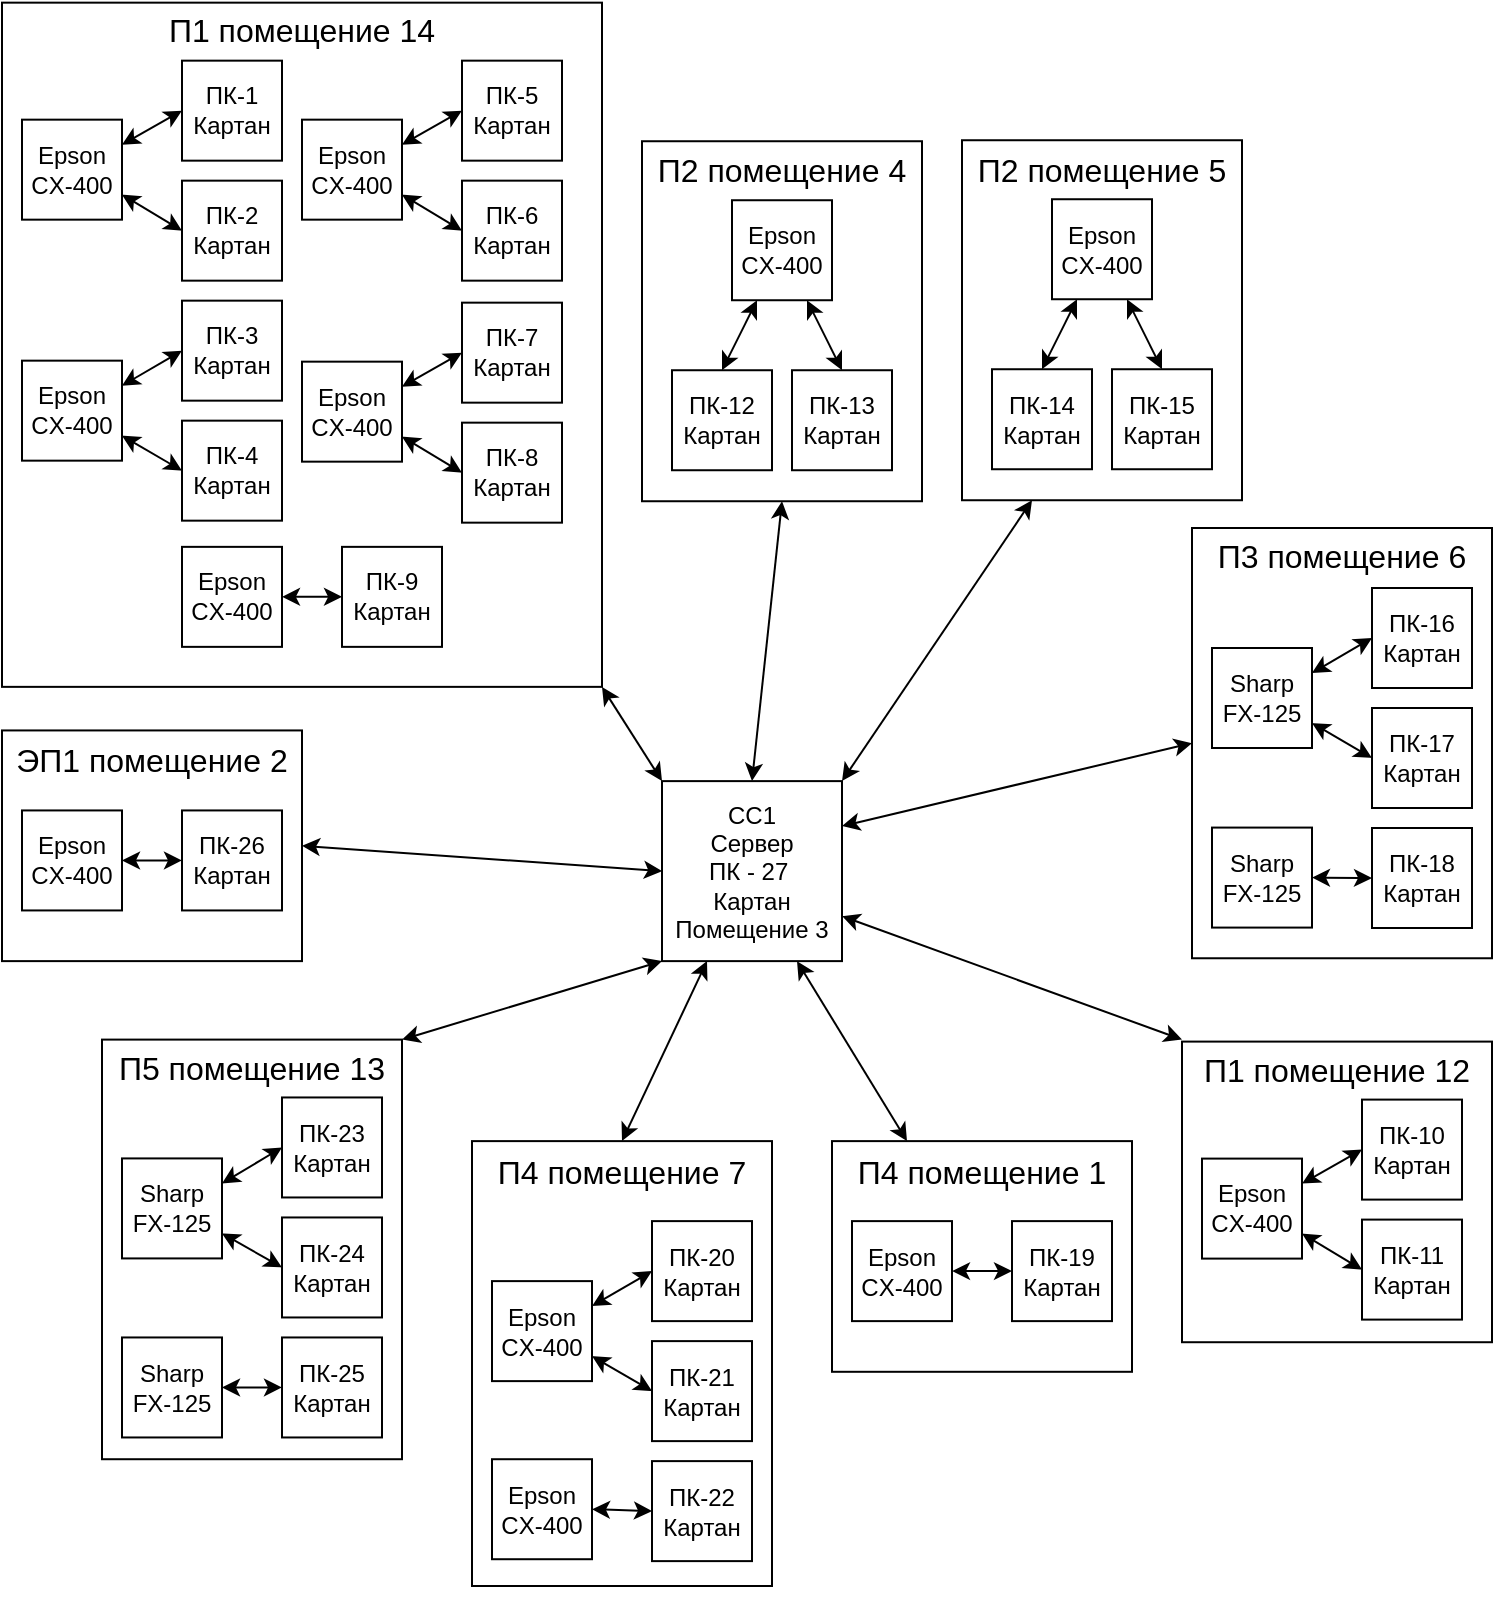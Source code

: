 <mxfile version="22.0.8" type="device">
  <diagram name="Страница — 1" id="oxzbA5n8rJRtIyU1qTe0">
    <mxGraphModel dx="796" dy="455" grid="1" gridSize="10" guides="1" tooltips="1" connect="1" arrows="1" fold="1" page="1" pageScale="1" pageWidth="1169" pageHeight="1654" math="0" shadow="0">
      <root>
        <mxCell id="0" />
        <mxCell id="1" parent="0" />
        <mxCell id="Uqh7qtUiNtsoXa3L5GKs-1" value="" style="rounded=0;whiteSpace=wrap;html=1;" vertex="1" parent="1">
          <mxGeometry x="170" y="18.33" width="300" height="342.1" as="geometry" />
        </mxCell>
        <mxCell id="Uqh7qtUiNtsoXa3L5GKs-2" value="&lt;font style=&quot;font-size: 16px;&quot;&gt;П1 помещение 14&lt;/font&gt;" style="text;html=1;strokeColor=none;fillColor=none;align=center;verticalAlign=middle;whiteSpace=wrap;rounded=0;" vertex="1" parent="1">
          <mxGeometry x="170" y="17.33" width="300" height="30" as="geometry" />
        </mxCell>
        <mxCell id="Uqh7qtUiNtsoXa3L5GKs-3" value="ПК-1&lt;br&gt;Картан" style="whiteSpace=wrap;html=1;aspect=fixed;" vertex="1" parent="1">
          <mxGeometry x="260" y="47.33" width="50" height="50" as="geometry" />
        </mxCell>
        <mxCell id="Uqh7qtUiNtsoXa3L5GKs-4" value="" style="endArrow=classic;startArrow=classic;html=1;rounded=0;exitX=1;exitY=0.25;exitDx=0;exitDy=0;entryX=0;entryY=0.5;entryDx=0;entryDy=0;" edge="1" parent="1" source="Uqh7qtUiNtsoXa3L5GKs-5" target="Uqh7qtUiNtsoXa3L5GKs-3">
          <mxGeometry width="50" height="50" relative="1" as="geometry">
            <mxPoint x="230" y="72.33" as="sourcePoint" />
            <mxPoint x="510" y="207.33" as="targetPoint" />
          </mxGeometry>
        </mxCell>
        <mxCell id="Uqh7qtUiNtsoXa3L5GKs-5" value="Epson&lt;br&gt;CX-400" style="whiteSpace=wrap;html=1;aspect=fixed;" vertex="1" parent="1">
          <mxGeometry x="180" y="76.83" width="50" height="50" as="geometry" />
        </mxCell>
        <mxCell id="Uqh7qtUiNtsoXa3L5GKs-6" value="ПК-2&lt;br&gt;Картан" style="whiteSpace=wrap;html=1;aspect=fixed;" vertex="1" parent="1">
          <mxGeometry x="260" y="107.33" width="50" height="50" as="geometry" />
        </mxCell>
        <mxCell id="Uqh7qtUiNtsoXa3L5GKs-7" value="" style="endArrow=classic;startArrow=classic;html=1;rounded=0;exitX=1;exitY=0.75;exitDx=0;exitDy=0;entryX=0;entryY=0.5;entryDx=0;entryDy=0;" edge="1" parent="1" source="Uqh7qtUiNtsoXa3L5GKs-5" target="Uqh7qtUiNtsoXa3L5GKs-6">
          <mxGeometry width="50" height="50" relative="1" as="geometry">
            <mxPoint x="460" y="317.33" as="sourcePoint" />
            <mxPoint x="510" y="267.33" as="targetPoint" />
          </mxGeometry>
        </mxCell>
        <mxCell id="Uqh7qtUiNtsoXa3L5GKs-8" value="ПК-3&lt;br&gt;Картан" style="whiteSpace=wrap;html=1;aspect=fixed;" vertex="1" parent="1">
          <mxGeometry x="260" y="167.33" width="50" height="50" as="geometry" />
        </mxCell>
        <mxCell id="Uqh7qtUiNtsoXa3L5GKs-9" value="" style="endArrow=classic;startArrow=classic;html=1;rounded=0;exitX=1;exitY=0.25;exitDx=0;exitDy=0;entryX=0;entryY=0.5;entryDx=0;entryDy=0;" edge="1" parent="1" source="Uqh7qtUiNtsoXa3L5GKs-10" target="Uqh7qtUiNtsoXa3L5GKs-8">
          <mxGeometry width="50" height="50" relative="1" as="geometry">
            <mxPoint x="230" y="192.33" as="sourcePoint" />
            <mxPoint x="510" y="327.33" as="targetPoint" />
          </mxGeometry>
        </mxCell>
        <mxCell id="Uqh7qtUiNtsoXa3L5GKs-10" value="Epson&lt;br&gt;CX-400" style="whiteSpace=wrap;html=1;aspect=fixed;" vertex="1" parent="1">
          <mxGeometry x="180" y="197.33" width="50" height="50" as="geometry" />
        </mxCell>
        <mxCell id="Uqh7qtUiNtsoXa3L5GKs-11" value="ПК-4&lt;br&gt;Картан" style="whiteSpace=wrap;html=1;aspect=fixed;" vertex="1" parent="1">
          <mxGeometry x="260" y="227.33" width="50" height="50" as="geometry" />
        </mxCell>
        <mxCell id="Uqh7qtUiNtsoXa3L5GKs-12" value="" style="endArrow=classic;startArrow=classic;html=1;rounded=0;exitX=1;exitY=0.75;exitDx=0;exitDy=0;entryX=0;entryY=0.5;entryDx=0;entryDy=0;" edge="1" parent="1" source="Uqh7qtUiNtsoXa3L5GKs-10" target="Uqh7qtUiNtsoXa3L5GKs-11">
          <mxGeometry width="50" height="50" relative="1" as="geometry">
            <mxPoint x="460" y="437.33" as="sourcePoint" />
            <mxPoint x="510" y="387.33" as="targetPoint" />
          </mxGeometry>
        </mxCell>
        <mxCell id="Uqh7qtUiNtsoXa3L5GKs-13" value="" style="rounded=0;whiteSpace=wrap;html=1;" vertex="1" parent="1">
          <mxGeometry x="765" y="281" width="150" height="215.13" as="geometry" />
        </mxCell>
        <mxCell id="Uqh7qtUiNtsoXa3L5GKs-14" value="&lt;font style=&quot;font-size: 16px;&quot;&gt;П3 помещение 6&lt;/font&gt;" style="text;html=1;strokeColor=none;fillColor=none;align=center;verticalAlign=middle;whiteSpace=wrap;rounded=0;" vertex="1" parent="1">
          <mxGeometry x="765" y="280" width="150" height="30" as="geometry" />
        </mxCell>
        <mxCell id="Uqh7qtUiNtsoXa3L5GKs-15" value="ПК-16&lt;br&gt;Картан" style="whiteSpace=wrap;html=1;aspect=fixed;" vertex="1" parent="1">
          <mxGeometry x="855" y="311" width="50" height="50" as="geometry" />
        </mxCell>
        <mxCell id="Uqh7qtUiNtsoXa3L5GKs-16" value="" style="endArrow=classic;startArrow=classic;html=1;rounded=0;exitX=1;exitY=0.25;exitDx=0;exitDy=0;entryX=0;entryY=0.5;entryDx=0;entryDy=0;" edge="1" parent="1" source="Uqh7qtUiNtsoXa3L5GKs-17" target="Uqh7qtUiNtsoXa3L5GKs-15">
          <mxGeometry width="50" height="50" relative="1" as="geometry">
            <mxPoint x="825" y="336" as="sourcePoint" />
            <mxPoint x="1105" y="471" as="targetPoint" />
          </mxGeometry>
        </mxCell>
        <mxCell id="Uqh7qtUiNtsoXa3L5GKs-17" value="Sharp&lt;br&gt;FX-125" style="whiteSpace=wrap;html=1;aspect=fixed;" vertex="1" parent="1">
          <mxGeometry x="775" y="341" width="50" height="50" as="geometry" />
        </mxCell>
        <mxCell id="Uqh7qtUiNtsoXa3L5GKs-18" value="ПК-17&lt;br&gt;Картан" style="whiteSpace=wrap;html=1;aspect=fixed;" vertex="1" parent="1">
          <mxGeometry x="855" y="371" width="50" height="50" as="geometry" />
        </mxCell>
        <mxCell id="Uqh7qtUiNtsoXa3L5GKs-19" value="" style="endArrow=classic;startArrow=classic;html=1;rounded=0;exitX=1;exitY=0.75;exitDx=0;exitDy=0;entryX=0;entryY=0.5;entryDx=0;entryDy=0;" edge="1" parent="1" source="Uqh7qtUiNtsoXa3L5GKs-17" target="Uqh7qtUiNtsoXa3L5GKs-18">
          <mxGeometry width="50" height="50" relative="1" as="geometry">
            <mxPoint x="1055" y="581" as="sourcePoint" />
            <mxPoint x="1105" y="531" as="targetPoint" />
          </mxGeometry>
        </mxCell>
        <mxCell id="Uqh7qtUiNtsoXa3L5GKs-20" value="ПК-18&lt;br&gt;Картан" style="whiteSpace=wrap;html=1;aspect=fixed;" vertex="1" parent="1">
          <mxGeometry x="855" y="431" width="50" height="50" as="geometry" />
        </mxCell>
        <mxCell id="Uqh7qtUiNtsoXa3L5GKs-21" value="" style="endArrow=classic;startArrow=classic;html=1;rounded=0;exitX=1;exitY=0.5;exitDx=0;exitDy=0;entryX=0;entryY=0.5;entryDx=0;entryDy=0;" edge="1" parent="1" source="Uqh7qtUiNtsoXa3L5GKs-22" target="Uqh7qtUiNtsoXa3L5GKs-20">
          <mxGeometry width="50" height="50" relative="1" as="geometry">
            <mxPoint x="825" y="456" as="sourcePoint" />
            <mxPoint x="1105" y="591" as="targetPoint" />
          </mxGeometry>
        </mxCell>
        <mxCell id="Uqh7qtUiNtsoXa3L5GKs-22" value="Sharp&lt;br style=&quot;border-color: var(--border-color);&quot;&gt;FX-125" style="whiteSpace=wrap;html=1;aspect=fixed;" vertex="1" parent="1">
          <mxGeometry x="775" y="430.79" width="50" height="50" as="geometry" />
        </mxCell>
        <mxCell id="Uqh7qtUiNtsoXa3L5GKs-23" style="edgeStyle=orthogonalEdgeStyle;rounded=0;orthogonalLoop=1;jettySize=auto;html=1;exitX=0.5;exitY=1;exitDx=0;exitDy=0;" edge="1" parent="1" source="Uqh7qtUiNtsoXa3L5GKs-13" target="Uqh7qtUiNtsoXa3L5GKs-13">
          <mxGeometry relative="1" as="geometry" />
        </mxCell>
        <mxCell id="Uqh7qtUiNtsoXa3L5GKs-24" value="" style="rounded=0;whiteSpace=wrap;html=1;" vertex="1" parent="1">
          <mxGeometry x="170" y="382.22" width="150" height="115.34" as="geometry" />
        </mxCell>
        <mxCell id="Uqh7qtUiNtsoXa3L5GKs-25" value="&lt;span style=&quot;font-size: 16px;&quot;&gt;ЭП1 помещение 2&lt;/span&gt;" style="text;html=1;strokeColor=none;fillColor=none;align=center;verticalAlign=middle;whiteSpace=wrap;rounded=0;" vertex="1" parent="1">
          <mxGeometry x="170" y="382.22" width="150" height="30" as="geometry" />
        </mxCell>
        <mxCell id="Uqh7qtUiNtsoXa3L5GKs-26" value="ПК-26&lt;br&gt;Картан" style="whiteSpace=wrap;html=1;aspect=fixed;" vertex="1" parent="1">
          <mxGeometry x="260" y="422.22" width="50" height="50" as="geometry" />
        </mxCell>
        <mxCell id="Uqh7qtUiNtsoXa3L5GKs-27" value="" style="endArrow=classic;startArrow=classic;html=1;rounded=0;exitX=1;exitY=0.5;exitDx=0;exitDy=0;entryX=0;entryY=0.5;entryDx=0;entryDy=0;" edge="1" parent="1" source="Uqh7qtUiNtsoXa3L5GKs-28" target="Uqh7qtUiNtsoXa3L5GKs-26">
          <mxGeometry width="50" height="50" relative="1" as="geometry">
            <mxPoint x="230" y="447.22" as="sourcePoint" />
            <mxPoint x="510" y="582.22" as="targetPoint" />
          </mxGeometry>
        </mxCell>
        <mxCell id="Uqh7qtUiNtsoXa3L5GKs-28" value="Epson&lt;br&gt;CX-400" style="whiteSpace=wrap;html=1;aspect=fixed;" vertex="1" parent="1">
          <mxGeometry x="180" y="422.22" width="50" height="50" as="geometry" />
        </mxCell>
        <mxCell id="Uqh7qtUiNtsoXa3L5GKs-29" value="СС1&lt;br&gt;Сервер&lt;br&gt;ПК - 27&amp;nbsp;&lt;br&gt;Картан&lt;br&gt;Помещение 3" style="rounded=0;whiteSpace=wrap;html=1;" vertex="1" parent="1">
          <mxGeometry x="500" y="407.56" width="90" height="90" as="geometry" />
        </mxCell>
        <mxCell id="Uqh7qtUiNtsoXa3L5GKs-30" value="" style="rounded=0;whiteSpace=wrap;html=1;" vertex="1" parent="1">
          <mxGeometry x="490" y="87.62" width="140" height="180" as="geometry" />
        </mxCell>
        <mxCell id="Uqh7qtUiNtsoXa3L5GKs-31" value="Epson&lt;br&gt;CX-400" style="whiteSpace=wrap;html=1;aspect=fixed;" vertex="1" parent="1">
          <mxGeometry x="535" y="117.12" width="50" height="50" as="geometry" />
        </mxCell>
        <mxCell id="Uqh7qtUiNtsoXa3L5GKs-32" value="&lt;font style=&quot;font-size: 16px;&quot;&gt;П2 помещение 4&lt;/font&gt;" style="text;html=1;strokeColor=none;fillColor=none;align=center;verticalAlign=middle;whiteSpace=wrap;rounded=0;" vertex="1" parent="1">
          <mxGeometry x="490" y="87.12" width="140" height="30" as="geometry" />
        </mxCell>
        <mxCell id="Uqh7qtUiNtsoXa3L5GKs-33" value="ПК-12&lt;br&gt;Картан" style="whiteSpace=wrap;html=1;aspect=fixed;" vertex="1" parent="1">
          <mxGeometry x="505" y="202.12" width="50" height="50" as="geometry" />
        </mxCell>
        <mxCell id="Uqh7qtUiNtsoXa3L5GKs-34" value="" style="endArrow=classic;startArrow=classic;html=1;rounded=0;exitX=0.25;exitY=1;exitDx=0;exitDy=0;entryX=0.5;entryY=0;entryDx=0;entryDy=0;" edge="1" parent="1" source="Uqh7qtUiNtsoXa3L5GKs-31" target="Uqh7qtUiNtsoXa3L5GKs-33">
          <mxGeometry width="50" height="50" relative="1" as="geometry">
            <mxPoint x="785" y="336.62" as="sourcePoint" />
            <mxPoint x="835" y="286.62" as="targetPoint" />
          </mxGeometry>
        </mxCell>
        <mxCell id="Uqh7qtUiNtsoXa3L5GKs-35" value="" style="rounded=0;whiteSpace=wrap;html=1;" vertex="1" parent="1">
          <mxGeometry x="220" y="536.8" width="150" height="209.81" as="geometry" />
        </mxCell>
        <mxCell id="Uqh7qtUiNtsoXa3L5GKs-36" value="&lt;font style=&quot;font-size: 16px;&quot;&gt;П5 помещение 13&lt;br&gt;&lt;/font&gt;" style="text;html=1;strokeColor=none;fillColor=none;align=center;verticalAlign=middle;whiteSpace=wrap;rounded=0;" vertex="1" parent="1">
          <mxGeometry x="220" y="535.61" width="150" height="30" as="geometry" />
        </mxCell>
        <mxCell id="Uqh7qtUiNtsoXa3L5GKs-37" value="ПК-23&lt;br&gt;Картан" style="whiteSpace=wrap;html=1;aspect=fixed;" vertex="1" parent="1">
          <mxGeometry x="310" y="565.73" width="50" height="50" as="geometry" />
        </mxCell>
        <mxCell id="Uqh7qtUiNtsoXa3L5GKs-38" value="" style="endArrow=classic;startArrow=classic;html=1;rounded=0;exitX=1;exitY=0.25;exitDx=0;exitDy=0;entryX=0;entryY=0.5;entryDx=0;entryDy=0;" edge="1" parent="1" source="Uqh7qtUiNtsoXa3L5GKs-39" target="Uqh7qtUiNtsoXa3L5GKs-37">
          <mxGeometry width="50" height="50" relative="1" as="geometry">
            <mxPoint x="280" y="590.73" as="sourcePoint" />
            <mxPoint x="560" y="725.73" as="targetPoint" />
          </mxGeometry>
        </mxCell>
        <mxCell id="Uqh7qtUiNtsoXa3L5GKs-39" value="Sharp&lt;br style=&quot;border-color: var(--border-color);&quot;&gt;FX-125" style="whiteSpace=wrap;html=1;aspect=fixed;" vertex="1" parent="1">
          <mxGeometry x="230" y="596.21" width="50" height="50" as="geometry" />
        </mxCell>
        <mxCell id="Uqh7qtUiNtsoXa3L5GKs-40" value="ПК-24&lt;br&gt;Картан" style="whiteSpace=wrap;html=1;aspect=fixed;" vertex="1" parent="1">
          <mxGeometry x="310" y="625.73" width="50" height="50" as="geometry" />
        </mxCell>
        <mxCell id="Uqh7qtUiNtsoXa3L5GKs-41" value="" style="endArrow=classic;startArrow=classic;html=1;rounded=0;exitX=1;exitY=0.75;exitDx=0;exitDy=0;entryX=0;entryY=0.5;entryDx=0;entryDy=0;" edge="1" parent="1" source="Uqh7qtUiNtsoXa3L5GKs-39" target="Uqh7qtUiNtsoXa3L5GKs-40">
          <mxGeometry width="50" height="50" relative="1" as="geometry">
            <mxPoint x="510" y="835.73" as="sourcePoint" />
            <mxPoint x="560" y="785.73" as="targetPoint" />
          </mxGeometry>
        </mxCell>
        <mxCell id="Uqh7qtUiNtsoXa3L5GKs-42" value="ПК-25&lt;br&gt;Картан" style="whiteSpace=wrap;html=1;aspect=fixed;" vertex="1" parent="1">
          <mxGeometry x="310" y="685.73" width="50" height="50" as="geometry" />
        </mxCell>
        <mxCell id="Uqh7qtUiNtsoXa3L5GKs-43" value="" style="endArrow=classic;startArrow=classic;html=1;rounded=0;exitX=1;exitY=0.5;exitDx=0;exitDy=0;entryX=0;entryY=0.5;entryDx=0;entryDy=0;" edge="1" parent="1" source="Uqh7qtUiNtsoXa3L5GKs-44" target="Uqh7qtUiNtsoXa3L5GKs-42">
          <mxGeometry width="50" height="50" relative="1" as="geometry">
            <mxPoint x="280" y="710.73" as="sourcePoint" />
            <mxPoint x="560" y="845.73" as="targetPoint" />
          </mxGeometry>
        </mxCell>
        <mxCell id="Uqh7qtUiNtsoXa3L5GKs-44" value="Sharp&lt;br style=&quot;border-color: var(--border-color);&quot;&gt;FX-125" style="whiteSpace=wrap;html=1;aspect=fixed;" vertex="1" parent="1">
          <mxGeometry x="230" y="685.73" width="50" height="50" as="geometry" />
        </mxCell>
        <mxCell id="Uqh7qtUiNtsoXa3L5GKs-45" style="edgeStyle=orthogonalEdgeStyle;rounded=0;orthogonalLoop=1;jettySize=auto;html=1;exitX=0.5;exitY=1;exitDx=0;exitDy=0;" edge="1" parent="1" source="Uqh7qtUiNtsoXa3L5GKs-35" target="Uqh7qtUiNtsoXa3L5GKs-35">
          <mxGeometry relative="1" as="geometry" />
        </mxCell>
        <mxCell id="Uqh7qtUiNtsoXa3L5GKs-46" style="edgeStyle=orthogonalEdgeStyle;rounded=0;orthogonalLoop=1;jettySize=auto;html=1;exitX=0.5;exitY=1;exitDx=0;exitDy=0;" edge="1" parent="1" source="Uqh7qtUiNtsoXa3L5GKs-30" target="Uqh7qtUiNtsoXa3L5GKs-30">
          <mxGeometry relative="1" as="geometry" />
        </mxCell>
        <mxCell id="Uqh7qtUiNtsoXa3L5GKs-47" value="" style="rounded=0;whiteSpace=wrap;html=1;" vertex="1" parent="1">
          <mxGeometry x="405" y="587.56" width="150" height="222.44" as="geometry" />
        </mxCell>
        <mxCell id="Uqh7qtUiNtsoXa3L5GKs-48" value="&lt;font style=&quot;font-size: 16px;&quot;&gt;П4 помещение 7&lt;br&gt;&lt;/font&gt;" style="text;html=1;strokeColor=none;fillColor=none;align=center;verticalAlign=middle;whiteSpace=wrap;rounded=0;" vertex="1" parent="1">
          <mxGeometry x="405" y="587.56" width="150" height="30" as="geometry" />
        </mxCell>
        <mxCell id="Uqh7qtUiNtsoXa3L5GKs-49" value="ПК-20&lt;br&gt;Картан" style="whiteSpace=wrap;html=1;aspect=fixed;" vertex="1" parent="1">
          <mxGeometry x="495" y="627.56" width="50" height="50" as="geometry" />
        </mxCell>
        <mxCell id="Uqh7qtUiNtsoXa3L5GKs-50" value="" style="endArrow=classic;startArrow=classic;html=1;rounded=0;exitX=1;exitY=0.25;exitDx=0;exitDy=0;entryX=0;entryY=0.5;entryDx=0;entryDy=0;" edge="1" parent="1" source="Uqh7qtUiNtsoXa3L5GKs-51" target="Uqh7qtUiNtsoXa3L5GKs-49">
          <mxGeometry width="50" height="50" relative="1" as="geometry">
            <mxPoint x="465" y="652.56" as="sourcePoint" />
            <mxPoint x="745" y="787.56" as="targetPoint" />
          </mxGeometry>
        </mxCell>
        <mxCell id="Uqh7qtUiNtsoXa3L5GKs-51" value="Epson&lt;br style=&quot;border-color: var(--border-color);&quot;&gt;CX-400" style="whiteSpace=wrap;html=1;aspect=fixed;" vertex="1" parent="1">
          <mxGeometry x="415" y="657.56" width="50" height="50" as="geometry" />
        </mxCell>
        <mxCell id="Uqh7qtUiNtsoXa3L5GKs-52" value="ПК-21&lt;br&gt;Картан" style="whiteSpace=wrap;html=1;aspect=fixed;" vertex="1" parent="1">
          <mxGeometry x="495" y="687.56" width="50" height="50" as="geometry" />
        </mxCell>
        <mxCell id="Uqh7qtUiNtsoXa3L5GKs-53" value="" style="endArrow=classic;startArrow=classic;html=1;rounded=0;exitX=1;exitY=0.75;exitDx=0;exitDy=0;entryX=0;entryY=0.5;entryDx=0;entryDy=0;" edge="1" parent="1" source="Uqh7qtUiNtsoXa3L5GKs-51" target="Uqh7qtUiNtsoXa3L5GKs-52">
          <mxGeometry width="50" height="50" relative="1" as="geometry">
            <mxPoint x="695" y="897.56" as="sourcePoint" />
            <mxPoint x="745" y="847.56" as="targetPoint" />
          </mxGeometry>
        </mxCell>
        <mxCell id="Uqh7qtUiNtsoXa3L5GKs-54" value="ПК-22&lt;br&gt;Картан" style="whiteSpace=wrap;html=1;aspect=fixed;" vertex="1" parent="1">
          <mxGeometry x="495" y="747.56" width="50" height="50" as="geometry" />
        </mxCell>
        <mxCell id="Uqh7qtUiNtsoXa3L5GKs-55" value="" style="endArrow=classic;startArrow=classic;html=1;rounded=0;exitX=1;exitY=0.5;exitDx=0;exitDy=0;entryX=0;entryY=0.5;entryDx=0;entryDy=0;" edge="1" parent="1" source="Uqh7qtUiNtsoXa3L5GKs-56" target="Uqh7qtUiNtsoXa3L5GKs-54">
          <mxGeometry width="50" height="50" relative="1" as="geometry">
            <mxPoint x="465" y="772.56" as="sourcePoint" />
            <mxPoint x="745" y="907.56" as="targetPoint" />
          </mxGeometry>
        </mxCell>
        <mxCell id="Uqh7qtUiNtsoXa3L5GKs-56" value="Epson&lt;br style=&quot;border-color: var(--border-color);&quot;&gt;CX-400" style="whiteSpace=wrap;html=1;aspect=fixed;" vertex="1" parent="1">
          <mxGeometry x="415" y="746.61" width="50" height="50" as="geometry" />
        </mxCell>
        <mxCell id="Uqh7qtUiNtsoXa3L5GKs-59" style="edgeStyle=orthogonalEdgeStyle;rounded=0;orthogonalLoop=1;jettySize=auto;html=1;exitX=0.5;exitY=1;exitDx=0;exitDy=0;" edge="1" parent="1" source="Uqh7qtUiNtsoXa3L5GKs-47" target="Uqh7qtUiNtsoXa3L5GKs-47">
          <mxGeometry relative="1" as="geometry" />
        </mxCell>
        <mxCell id="Uqh7qtUiNtsoXa3L5GKs-60" value="ПК-13&lt;br&gt;Картан" style="whiteSpace=wrap;html=1;aspect=fixed;" vertex="1" parent="1">
          <mxGeometry x="565" y="202.12" width="50" height="50" as="geometry" />
        </mxCell>
        <mxCell id="Uqh7qtUiNtsoXa3L5GKs-61" value="" style="endArrow=classic;startArrow=classic;html=1;rounded=0;exitX=0.5;exitY=0;exitDx=0;exitDy=0;entryX=0.75;entryY=1;entryDx=0;entryDy=0;" edge="1" parent="1" source="Uqh7qtUiNtsoXa3L5GKs-60" target="Uqh7qtUiNtsoXa3L5GKs-31">
          <mxGeometry width="50" height="50" relative="1" as="geometry">
            <mxPoint x="495" y="197.12" as="sourcePoint" />
            <mxPoint x="545" y="147.12" as="targetPoint" />
          </mxGeometry>
        </mxCell>
        <mxCell id="Uqh7qtUiNtsoXa3L5GKs-67" style="edgeStyle=orthogonalEdgeStyle;rounded=0;orthogonalLoop=1;jettySize=auto;html=1;exitX=0.5;exitY=1;exitDx=0;exitDy=0;" edge="1" parent="1" source="Uqh7qtUiNtsoXa3L5GKs-1" target="Uqh7qtUiNtsoXa3L5GKs-1">
          <mxGeometry relative="1" as="geometry" />
        </mxCell>
        <mxCell id="Uqh7qtUiNtsoXa3L5GKs-71" value="" style="rounded=0;whiteSpace=wrap;html=1;" vertex="1" parent="1">
          <mxGeometry x="760" y="537.8" width="155" height="150.31" as="geometry" />
        </mxCell>
        <mxCell id="Uqh7qtUiNtsoXa3L5GKs-72" value="&lt;font style=&quot;font-size: 16px;&quot;&gt;П1 помещение 12&lt;/font&gt;" style="text;html=1;strokeColor=none;fillColor=none;align=center;verticalAlign=middle;whiteSpace=wrap;rounded=0;" vertex="1" parent="1">
          <mxGeometry x="760" y="536.8" width="155" height="30" as="geometry" />
        </mxCell>
        <mxCell id="Uqh7qtUiNtsoXa3L5GKs-73" value="ПК-10&lt;br&gt;Картан" style="whiteSpace=wrap;html=1;aspect=fixed;" vertex="1" parent="1">
          <mxGeometry x="850" y="566.8" width="50" height="50" as="geometry" />
        </mxCell>
        <mxCell id="Uqh7qtUiNtsoXa3L5GKs-74" value="" style="endArrow=classic;startArrow=classic;html=1;rounded=0;exitX=1;exitY=0.25;exitDx=0;exitDy=0;entryX=0;entryY=0.5;entryDx=0;entryDy=0;" edge="1" parent="1" source="Uqh7qtUiNtsoXa3L5GKs-75" target="Uqh7qtUiNtsoXa3L5GKs-73">
          <mxGeometry width="50" height="50" relative="1" as="geometry">
            <mxPoint x="820" y="591.8" as="sourcePoint" />
            <mxPoint x="1100" y="726.8" as="targetPoint" />
          </mxGeometry>
        </mxCell>
        <mxCell id="Uqh7qtUiNtsoXa3L5GKs-75" value="Epson&lt;br&gt;CX-400" style="whiteSpace=wrap;html=1;aspect=fixed;" vertex="1" parent="1">
          <mxGeometry x="770" y="596.3" width="50" height="50" as="geometry" />
        </mxCell>
        <mxCell id="Uqh7qtUiNtsoXa3L5GKs-76" value="ПК-11&lt;br&gt;Картан" style="whiteSpace=wrap;html=1;aspect=fixed;" vertex="1" parent="1">
          <mxGeometry x="850" y="626.8" width="50" height="50" as="geometry" />
        </mxCell>
        <mxCell id="Uqh7qtUiNtsoXa3L5GKs-77" value="" style="endArrow=classic;startArrow=classic;html=1;rounded=0;exitX=1;exitY=0.75;exitDx=0;exitDy=0;entryX=0;entryY=0.5;entryDx=0;entryDy=0;" edge="1" parent="1" source="Uqh7qtUiNtsoXa3L5GKs-75" target="Uqh7qtUiNtsoXa3L5GKs-76">
          <mxGeometry width="50" height="50" relative="1" as="geometry">
            <mxPoint x="1050" y="836.8" as="sourcePoint" />
            <mxPoint x="1100" y="786.8" as="targetPoint" />
          </mxGeometry>
        </mxCell>
        <mxCell id="Uqh7qtUiNtsoXa3L5GKs-83" style="edgeStyle=orthogonalEdgeStyle;rounded=0;orthogonalLoop=1;jettySize=auto;html=1;exitX=0.5;exitY=1;exitDx=0;exitDy=0;" edge="1" parent="1" source="Uqh7qtUiNtsoXa3L5GKs-71" target="Uqh7qtUiNtsoXa3L5GKs-71">
          <mxGeometry relative="1" as="geometry" />
        </mxCell>
        <mxCell id="Uqh7qtUiNtsoXa3L5GKs-89" value="" style="endArrow=classic;startArrow=classic;html=1;rounded=0;exitX=1;exitY=1;exitDx=0;exitDy=0;entryX=0;entryY=0;entryDx=0;entryDy=0;" edge="1" parent="1" source="Uqh7qtUiNtsoXa3L5GKs-1" target="Uqh7qtUiNtsoXa3L5GKs-29">
          <mxGeometry width="50" height="50" relative="1" as="geometry">
            <mxPoint x="550" y="292.69" as="sourcePoint" />
            <mxPoint x="600" y="242.69" as="targetPoint" />
          </mxGeometry>
        </mxCell>
        <mxCell id="Uqh7qtUiNtsoXa3L5GKs-90" value="" style="endArrow=classic;startArrow=classic;html=1;rounded=0;exitX=0.5;exitY=1;exitDx=0;exitDy=0;entryX=0.5;entryY=0;entryDx=0;entryDy=0;" edge="1" parent="1" source="Uqh7qtUiNtsoXa3L5GKs-30" target="Uqh7qtUiNtsoXa3L5GKs-29">
          <mxGeometry width="50" height="50" relative="1" as="geometry">
            <mxPoint x="550" y="292.69" as="sourcePoint" />
            <mxPoint x="600" y="242.69" as="targetPoint" />
          </mxGeometry>
        </mxCell>
        <mxCell id="Uqh7qtUiNtsoXa3L5GKs-91" value="" style="endArrow=classic;startArrow=classic;html=1;rounded=0;exitX=0;exitY=0.5;exitDx=0;exitDy=0;entryX=1;entryY=0.25;entryDx=0;entryDy=0;" edge="1" parent="1" source="Uqh7qtUiNtsoXa3L5GKs-13" target="Uqh7qtUiNtsoXa3L5GKs-29">
          <mxGeometry width="50" height="50" relative="1" as="geometry">
            <mxPoint x="550" y="292.69" as="sourcePoint" />
            <mxPoint x="600" y="242.69" as="targetPoint" />
          </mxGeometry>
        </mxCell>
        <mxCell id="Uqh7qtUiNtsoXa3L5GKs-92" value="" style="endArrow=classic;startArrow=classic;html=1;rounded=0;exitX=1;exitY=0.5;exitDx=0;exitDy=0;entryX=0;entryY=0.5;entryDx=0;entryDy=0;" edge="1" parent="1" source="Uqh7qtUiNtsoXa3L5GKs-24" target="Uqh7qtUiNtsoXa3L5GKs-29">
          <mxGeometry width="50" height="50" relative="1" as="geometry">
            <mxPoint x="550" y="472.69" as="sourcePoint" />
            <mxPoint x="600" y="422.69" as="targetPoint" />
          </mxGeometry>
        </mxCell>
        <mxCell id="Uqh7qtUiNtsoXa3L5GKs-93" value="" style="endArrow=classic;startArrow=classic;html=1;rounded=0;exitX=1;exitY=0;exitDx=0;exitDy=0;entryX=0;entryY=1;entryDx=0;entryDy=0;" edge="1" parent="1" source="Uqh7qtUiNtsoXa3L5GKs-35" target="Uqh7qtUiNtsoXa3L5GKs-29">
          <mxGeometry width="50" height="50" relative="1" as="geometry">
            <mxPoint x="550" y="552.69" as="sourcePoint" />
            <mxPoint x="600" y="502.69" as="targetPoint" />
          </mxGeometry>
        </mxCell>
        <mxCell id="Uqh7qtUiNtsoXa3L5GKs-94" value="" style="endArrow=classic;startArrow=classic;html=1;rounded=0;exitX=0.5;exitY=0;exitDx=0;exitDy=0;entryX=0.25;entryY=1;entryDx=0;entryDy=0;" edge="1" parent="1" source="Uqh7qtUiNtsoXa3L5GKs-48" target="Uqh7qtUiNtsoXa3L5GKs-29">
          <mxGeometry width="50" height="50" relative="1" as="geometry">
            <mxPoint x="550" y="552.69" as="sourcePoint" />
            <mxPoint x="600" y="502.69" as="targetPoint" />
          </mxGeometry>
        </mxCell>
        <mxCell id="Uqh7qtUiNtsoXa3L5GKs-95" value="" style="endArrow=classic;startArrow=classic;html=1;rounded=0;entryX=0;entryY=0;entryDx=0;entryDy=0;exitX=1;exitY=0.75;exitDx=0;exitDy=0;" edge="1" parent="1" source="Uqh7qtUiNtsoXa3L5GKs-29" target="Uqh7qtUiNtsoXa3L5GKs-72">
          <mxGeometry width="50" height="50" relative="1" as="geometry">
            <mxPoint x="550" y="552.69" as="sourcePoint" />
            <mxPoint x="600" y="502.69" as="targetPoint" />
          </mxGeometry>
        </mxCell>
        <mxCell id="Uqh7qtUiNtsoXa3L5GKs-96" value="ПК-5&lt;br&gt;Картан" style="whiteSpace=wrap;html=1;aspect=fixed;" vertex="1" parent="1">
          <mxGeometry x="400" y="47.33" width="50" height="50" as="geometry" />
        </mxCell>
        <mxCell id="Uqh7qtUiNtsoXa3L5GKs-97" value="" style="endArrow=classic;startArrow=classic;html=1;rounded=0;exitX=1;exitY=0.25;exitDx=0;exitDy=0;entryX=0;entryY=0.5;entryDx=0;entryDy=0;" edge="1" parent="1" source="Uqh7qtUiNtsoXa3L5GKs-98" target="Uqh7qtUiNtsoXa3L5GKs-96">
          <mxGeometry width="50" height="50" relative="1" as="geometry">
            <mxPoint x="370" y="72.33" as="sourcePoint" />
            <mxPoint x="650" y="207.33" as="targetPoint" />
          </mxGeometry>
        </mxCell>
        <mxCell id="Uqh7qtUiNtsoXa3L5GKs-98" value="Epson&lt;br&gt;CX-400" style="whiteSpace=wrap;html=1;aspect=fixed;" vertex="1" parent="1">
          <mxGeometry x="320" y="76.83" width="50" height="50" as="geometry" />
        </mxCell>
        <mxCell id="Uqh7qtUiNtsoXa3L5GKs-99" value="ПК-6&lt;br&gt;Картан" style="whiteSpace=wrap;html=1;aspect=fixed;" vertex="1" parent="1">
          <mxGeometry x="400" y="107.33" width="50" height="50" as="geometry" />
        </mxCell>
        <mxCell id="Uqh7qtUiNtsoXa3L5GKs-100" value="" style="endArrow=classic;startArrow=classic;html=1;rounded=0;exitX=1;exitY=0.75;exitDx=0;exitDy=0;entryX=0;entryY=0.5;entryDx=0;entryDy=0;" edge="1" parent="1" source="Uqh7qtUiNtsoXa3L5GKs-98" target="Uqh7qtUiNtsoXa3L5GKs-99">
          <mxGeometry width="50" height="50" relative="1" as="geometry">
            <mxPoint x="600" y="317.33" as="sourcePoint" />
            <mxPoint x="650" y="267.33" as="targetPoint" />
          </mxGeometry>
        </mxCell>
        <mxCell id="Uqh7qtUiNtsoXa3L5GKs-101" value="ПК-7&lt;br&gt;Картан" style="whiteSpace=wrap;html=1;aspect=fixed;" vertex="1" parent="1">
          <mxGeometry x="400" y="168.33" width="50" height="50" as="geometry" />
        </mxCell>
        <mxCell id="Uqh7qtUiNtsoXa3L5GKs-102" value="" style="endArrow=classic;startArrow=classic;html=1;rounded=0;exitX=1;exitY=0.25;exitDx=0;exitDy=0;entryX=0;entryY=0.5;entryDx=0;entryDy=0;" edge="1" parent="1" source="Uqh7qtUiNtsoXa3L5GKs-103" target="Uqh7qtUiNtsoXa3L5GKs-101">
          <mxGeometry width="50" height="50" relative="1" as="geometry">
            <mxPoint x="370" y="193.33" as="sourcePoint" />
            <mxPoint x="650" y="328.33" as="targetPoint" />
          </mxGeometry>
        </mxCell>
        <mxCell id="Uqh7qtUiNtsoXa3L5GKs-103" value="Epson&lt;br&gt;CX-400" style="whiteSpace=wrap;html=1;aspect=fixed;" vertex="1" parent="1">
          <mxGeometry x="320" y="197.83" width="50" height="50" as="geometry" />
        </mxCell>
        <mxCell id="Uqh7qtUiNtsoXa3L5GKs-104" value="ПК-8&lt;br&gt;Картан" style="whiteSpace=wrap;html=1;aspect=fixed;" vertex="1" parent="1">
          <mxGeometry x="400" y="228.33" width="50" height="50" as="geometry" />
        </mxCell>
        <mxCell id="Uqh7qtUiNtsoXa3L5GKs-105" value="" style="endArrow=classic;startArrow=classic;html=1;rounded=0;exitX=1;exitY=0.75;exitDx=0;exitDy=0;entryX=0;entryY=0.5;entryDx=0;entryDy=0;" edge="1" parent="1" source="Uqh7qtUiNtsoXa3L5GKs-103" target="Uqh7qtUiNtsoXa3L5GKs-104">
          <mxGeometry width="50" height="50" relative="1" as="geometry">
            <mxPoint x="600" y="438.33" as="sourcePoint" />
            <mxPoint x="650" y="388.33" as="targetPoint" />
          </mxGeometry>
        </mxCell>
        <mxCell id="Uqh7qtUiNtsoXa3L5GKs-106" value="Epson&lt;br&gt;CX-400" style="whiteSpace=wrap;html=1;aspect=fixed;" vertex="1" parent="1">
          <mxGeometry x="260" y="290.43" width="50" height="50" as="geometry" />
        </mxCell>
        <mxCell id="Uqh7qtUiNtsoXa3L5GKs-107" value="ПК-9&lt;br&gt;Картан" style="whiteSpace=wrap;html=1;aspect=fixed;" vertex="1" parent="1">
          <mxGeometry x="340" y="290.43" width="50" height="50" as="geometry" />
        </mxCell>
        <mxCell id="Uqh7qtUiNtsoXa3L5GKs-108" value="" style="endArrow=classic;startArrow=classic;html=1;rounded=0;exitX=1;exitY=0.5;exitDx=0;exitDy=0;entryX=0;entryY=0.5;entryDx=0;entryDy=0;" edge="1" parent="1" source="Uqh7qtUiNtsoXa3L5GKs-106" target="Uqh7qtUiNtsoXa3L5GKs-107">
          <mxGeometry width="50" height="50" relative="1" as="geometry">
            <mxPoint x="540" y="530.43" as="sourcePoint" />
            <mxPoint x="590" y="480.43" as="targetPoint" />
          </mxGeometry>
        </mxCell>
        <mxCell id="Uqh7qtUiNtsoXa3L5GKs-109" style="edgeStyle=orthogonalEdgeStyle;rounded=0;orthogonalLoop=1;jettySize=auto;html=1;exitX=0.5;exitY=1;exitDx=0;exitDy=0;" edge="1" parent="1" source="Uqh7qtUiNtsoXa3L5GKs-1" target="Uqh7qtUiNtsoXa3L5GKs-1">
          <mxGeometry relative="1" as="geometry" />
        </mxCell>
        <mxCell id="Uqh7qtUiNtsoXa3L5GKs-111" value="" style="rounded=0;whiteSpace=wrap;html=1;" vertex="1" parent="1">
          <mxGeometry x="650" y="87.12" width="140" height="180" as="geometry" />
        </mxCell>
        <mxCell id="Uqh7qtUiNtsoXa3L5GKs-112" value="Epson&lt;br&gt;CX-400" style="whiteSpace=wrap;html=1;aspect=fixed;" vertex="1" parent="1">
          <mxGeometry x="695" y="116.62" width="50" height="50" as="geometry" />
        </mxCell>
        <mxCell id="Uqh7qtUiNtsoXa3L5GKs-113" value="&lt;font style=&quot;font-size: 16px;&quot;&gt;П2 помещение 5&lt;/font&gt;" style="text;html=1;strokeColor=none;fillColor=none;align=center;verticalAlign=middle;whiteSpace=wrap;rounded=0;" vertex="1" parent="1">
          <mxGeometry x="650" y="86.62" width="140" height="30" as="geometry" />
        </mxCell>
        <mxCell id="Uqh7qtUiNtsoXa3L5GKs-114" value="ПК-14&lt;br&gt;Картан" style="whiteSpace=wrap;html=1;aspect=fixed;" vertex="1" parent="1">
          <mxGeometry x="665" y="201.62" width="50" height="50" as="geometry" />
        </mxCell>
        <mxCell id="Uqh7qtUiNtsoXa3L5GKs-115" value="" style="endArrow=classic;startArrow=classic;html=1;rounded=0;exitX=0.25;exitY=1;exitDx=0;exitDy=0;entryX=0.5;entryY=0;entryDx=0;entryDy=0;" edge="1" parent="1" source="Uqh7qtUiNtsoXa3L5GKs-112" target="Uqh7qtUiNtsoXa3L5GKs-114">
          <mxGeometry width="50" height="50" relative="1" as="geometry">
            <mxPoint x="945" y="336.12" as="sourcePoint" />
            <mxPoint x="995" y="286.12" as="targetPoint" />
          </mxGeometry>
        </mxCell>
        <mxCell id="Uqh7qtUiNtsoXa3L5GKs-116" style="edgeStyle=orthogonalEdgeStyle;rounded=0;orthogonalLoop=1;jettySize=auto;html=1;exitX=0.5;exitY=1;exitDx=0;exitDy=0;" edge="1" parent="1" source="Uqh7qtUiNtsoXa3L5GKs-111" target="Uqh7qtUiNtsoXa3L5GKs-111">
          <mxGeometry relative="1" as="geometry" />
        </mxCell>
        <mxCell id="Uqh7qtUiNtsoXa3L5GKs-117" value="ПК-15&lt;br&gt;Картан" style="whiteSpace=wrap;html=1;aspect=fixed;" vertex="1" parent="1">
          <mxGeometry x="725" y="201.62" width="50" height="50" as="geometry" />
        </mxCell>
        <mxCell id="Uqh7qtUiNtsoXa3L5GKs-118" value="" style="endArrow=classic;startArrow=classic;html=1;rounded=0;exitX=0.5;exitY=0;exitDx=0;exitDy=0;entryX=0.75;entryY=1;entryDx=0;entryDy=0;" edge="1" parent="1" source="Uqh7qtUiNtsoXa3L5GKs-117" target="Uqh7qtUiNtsoXa3L5GKs-112">
          <mxGeometry width="50" height="50" relative="1" as="geometry">
            <mxPoint x="655" y="196.62" as="sourcePoint" />
            <mxPoint x="705" y="146.62" as="targetPoint" />
          </mxGeometry>
        </mxCell>
        <mxCell id="Uqh7qtUiNtsoXa3L5GKs-120" value="" style="endArrow=classic;startArrow=classic;html=1;rounded=0;exitX=1;exitY=0;exitDx=0;exitDy=0;entryX=0.25;entryY=1;entryDx=0;entryDy=0;" edge="1" parent="1" source="Uqh7qtUiNtsoXa3L5GKs-29" target="Uqh7qtUiNtsoXa3L5GKs-111">
          <mxGeometry width="50" height="50" relative="1" as="geometry">
            <mxPoint x="610" y="210" as="sourcePoint" />
            <mxPoint x="660" y="160" as="targetPoint" />
          </mxGeometry>
        </mxCell>
        <mxCell id="Uqh7qtUiNtsoXa3L5GKs-121" value="" style="rounded=0;whiteSpace=wrap;html=1;" vertex="1" parent="1">
          <mxGeometry x="585" y="587.56" width="150" height="115.34" as="geometry" />
        </mxCell>
        <mxCell id="Uqh7qtUiNtsoXa3L5GKs-122" value="&lt;span style=&quot;font-size: 16px;&quot;&gt;П4 помещение 1&lt;/span&gt;" style="text;html=1;strokeColor=none;fillColor=none;align=center;verticalAlign=middle;whiteSpace=wrap;rounded=0;" vertex="1" parent="1">
          <mxGeometry x="585" y="587.56" width="150" height="30" as="geometry" />
        </mxCell>
        <mxCell id="Uqh7qtUiNtsoXa3L5GKs-123" value="ПК-19&lt;br&gt;Картан" style="whiteSpace=wrap;html=1;aspect=fixed;" vertex="1" parent="1">
          <mxGeometry x="675" y="627.56" width="50" height="50" as="geometry" />
        </mxCell>
        <mxCell id="Uqh7qtUiNtsoXa3L5GKs-124" value="" style="endArrow=classic;startArrow=classic;html=1;rounded=0;exitX=1;exitY=0.5;exitDx=0;exitDy=0;entryX=0;entryY=0.5;entryDx=0;entryDy=0;" edge="1" parent="1" source="Uqh7qtUiNtsoXa3L5GKs-125" target="Uqh7qtUiNtsoXa3L5GKs-123">
          <mxGeometry width="50" height="50" relative="1" as="geometry">
            <mxPoint x="645" y="652.56" as="sourcePoint" />
            <mxPoint x="925" y="787.56" as="targetPoint" />
          </mxGeometry>
        </mxCell>
        <mxCell id="Uqh7qtUiNtsoXa3L5GKs-125" value="Epson&lt;br&gt;CX-400" style="whiteSpace=wrap;html=1;aspect=fixed;" vertex="1" parent="1">
          <mxGeometry x="595" y="627.56" width="50" height="50" as="geometry" />
        </mxCell>
        <mxCell id="Uqh7qtUiNtsoXa3L5GKs-127" value="" style="endArrow=classic;startArrow=classic;html=1;rounded=0;exitX=0.25;exitY=0;exitDx=0;exitDy=0;entryX=0.75;entryY=1;entryDx=0;entryDy=0;" edge="1" parent="1" source="Uqh7qtUiNtsoXa3L5GKs-122" target="Uqh7qtUiNtsoXa3L5GKs-29">
          <mxGeometry width="50" height="50" relative="1" as="geometry">
            <mxPoint x="480" y="550" as="sourcePoint" />
            <mxPoint x="530" y="500" as="targetPoint" />
          </mxGeometry>
        </mxCell>
      </root>
    </mxGraphModel>
  </diagram>
</mxfile>
